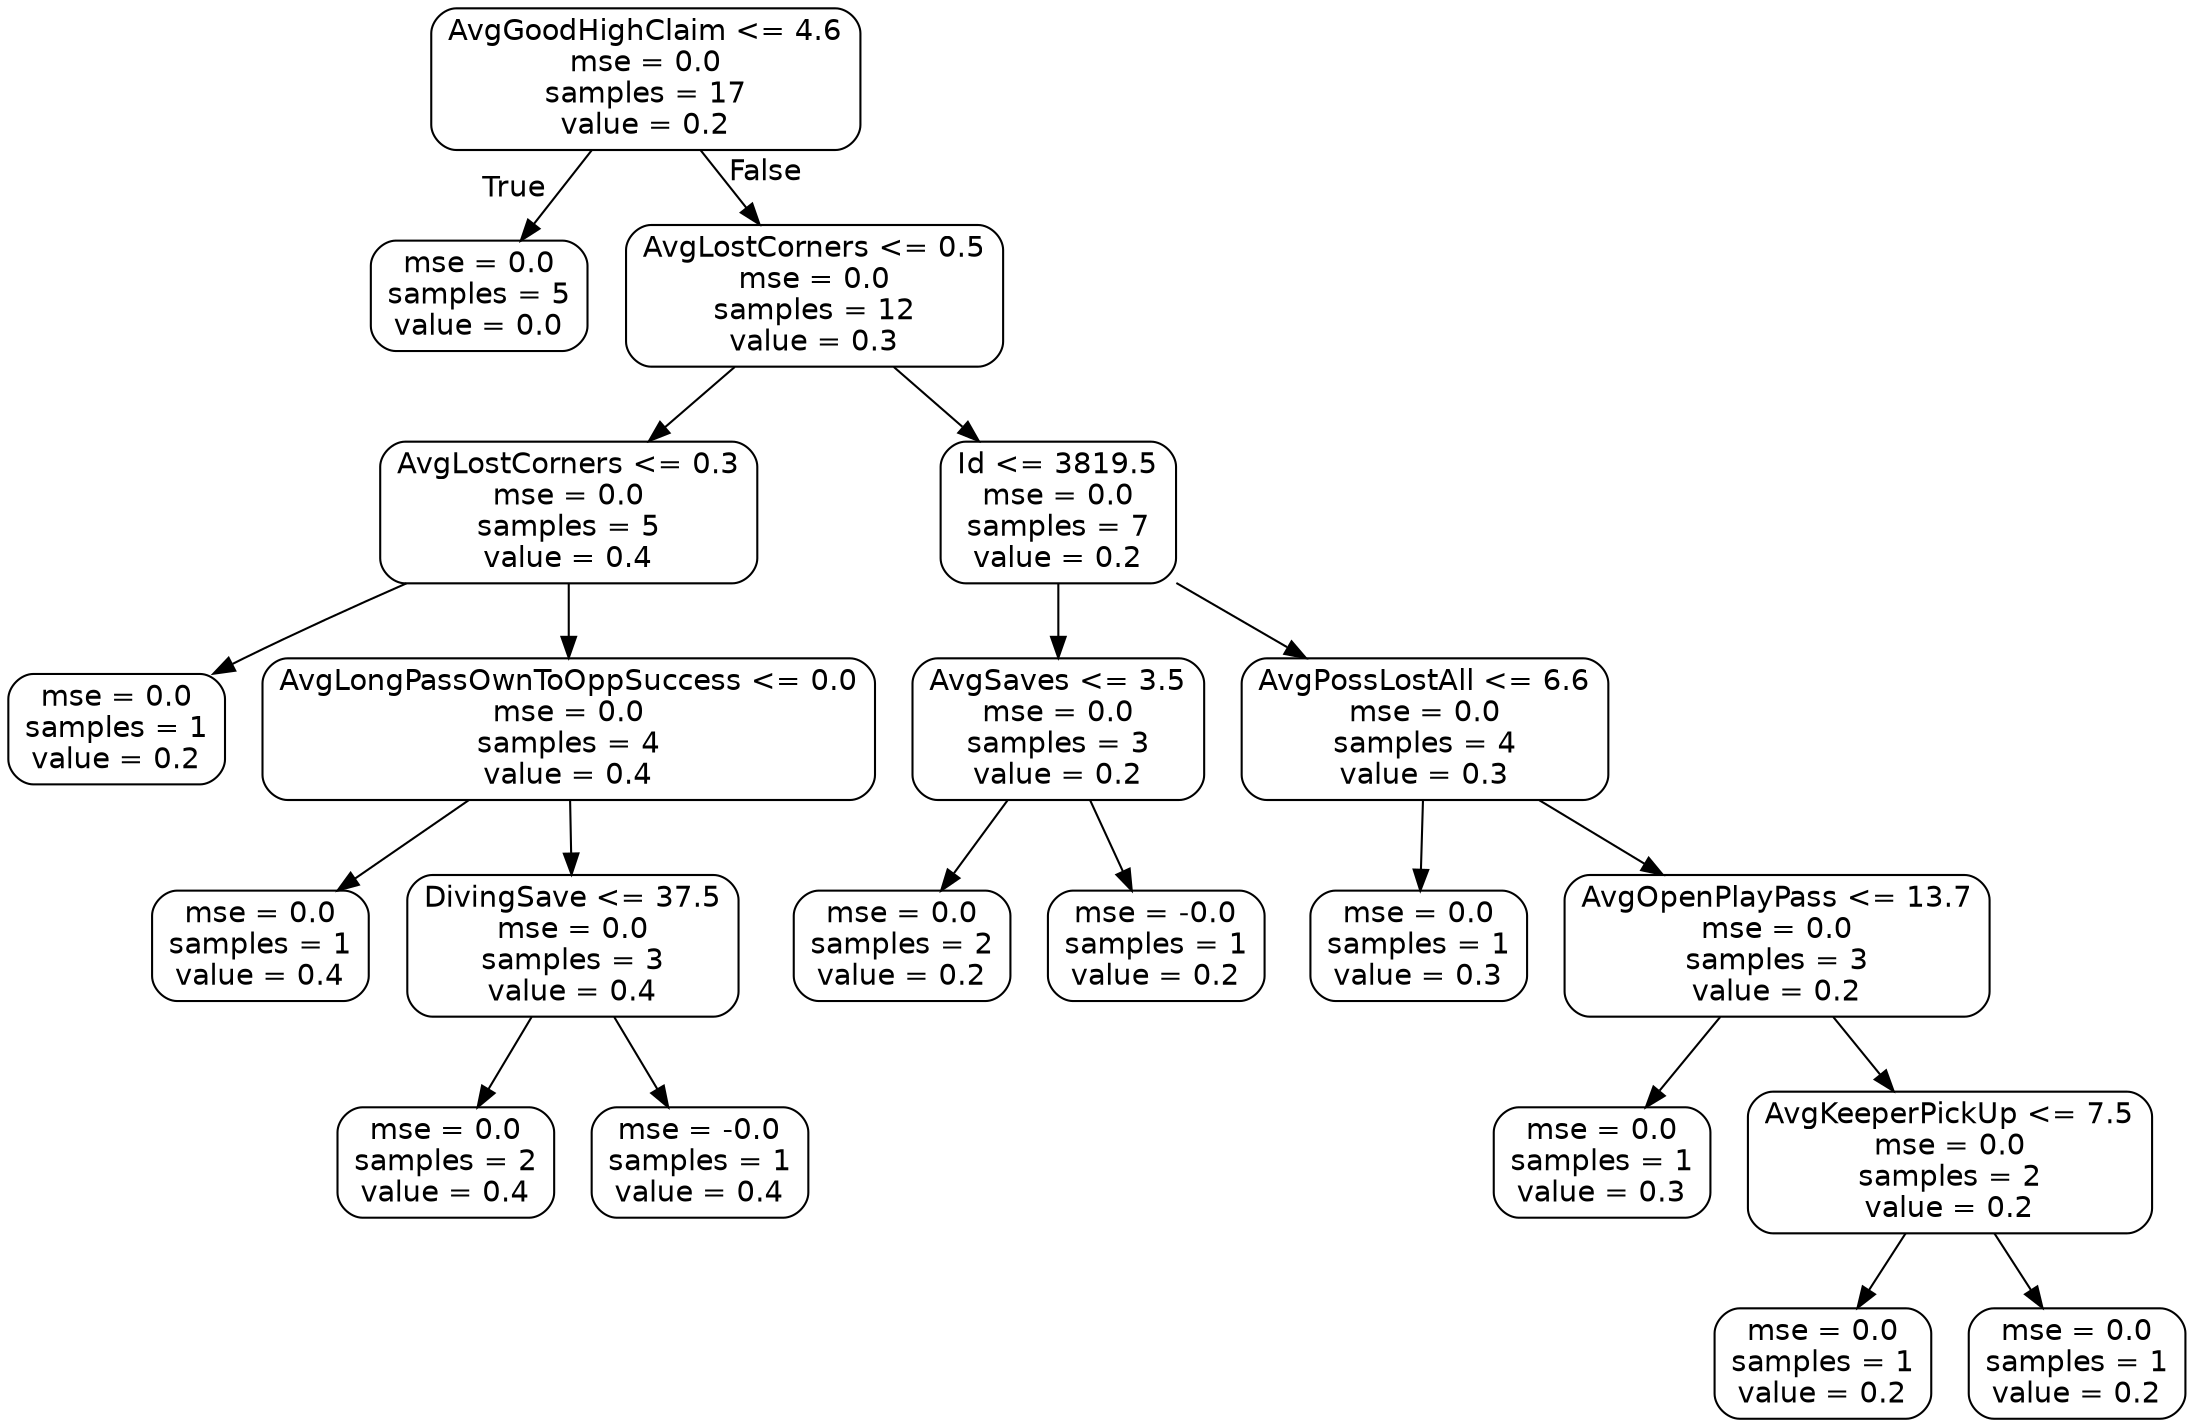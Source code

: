 digraph Tree {
node [shape=box, style="rounded", color="black", fontname=helvetica] ;
edge [fontname=helvetica] ;
0 [label="AvgGoodHighClaim <= 4.6\nmse = 0.0\nsamples = 17\nvalue = 0.2"] ;
1 [label="mse = 0.0\nsamples = 5\nvalue = 0.0"] ;
0 -> 1 [labeldistance=2.5, labelangle=45, headlabel="True"] ;
2 [label="AvgLostCorners <= 0.5\nmse = 0.0\nsamples = 12\nvalue = 0.3"] ;
0 -> 2 [labeldistance=2.5, labelangle=-45, headlabel="False"] ;
3 [label="AvgLostCorners <= 0.3\nmse = 0.0\nsamples = 5\nvalue = 0.4"] ;
2 -> 3 ;
4 [label="mse = 0.0\nsamples = 1\nvalue = 0.2"] ;
3 -> 4 ;
5 [label="AvgLongPassOwnToOppSuccess <= 0.0\nmse = 0.0\nsamples = 4\nvalue = 0.4"] ;
3 -> 5 ;
6 [label="mse = 0.0\nsamples = 1\nvalue = 0.4"] ;
5 -> 6 ;
7 [label="DivingSave <= 37.5\nmse = 0.0\nsamples = 3\nvalue = 0.4"] ;
5 -> 7 ;
8 [label="mse = 0.0\nsamples = 2\nvalue = 0.4"] ;
7 -> 8 ;
9 [label="mse = -0.0\nsamples = 1\nvalue = 0.4"] ;
7 -> 9 ;
10 [label="Id <= 3819.5\nmse = 0.0\nsamples = 7\nvalue = 0.2"] ;
2 -> 10 ;
11 [label="AvgSaves <= 3.5\nmse = 0.0\nsamples = 3\nvalue = 0.2"] ;
10 -> 11 ;
12 [label="mse = 0.0\nsamples = 2\nvalue = 0.2"] ;
11 -> 12 ;
13 [label="mse = -0.0\nsamples = 1\nvalue = 0.2"] ;
11 -> 13 ;
14 [label="AvgPossLostAll <= 6.6\nmse = 0.0\nsamples = 4\nvalue = 0.3"] ;
10 -> 14 ;
15 [label="mse = 0.0\nsamples = 1\nvalue = 0.3"] ;
14 -> 15 ;
16 [label="AvgOpenPlayPass <= 13.7\nmse = 0.0\nsamples = 3\nvalue = 0.2"] ;
14 -> 16 ;
17 [label="mse = 0.0\nsamples = 1\nvalue = 0.3"] ;
16 -> 17 ;
18 [label="AvgKeeperPickUp <= 7.5\nmse = 0.0\nsamples = 2\nvalue = 0.2"] ;
16 -> 18 ;
19 [label="mse = 0.0\nsamples = 1\nvalue = 0.2"] ;
18 -> 19 ;
20 [label="mse = 0.0\nsamples = 1\nvalue = 0.2"] ;
18 -> 20 ;
}